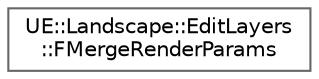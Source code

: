 digraph "Graphical Class Hierarchy"
{
 // INTERACTIVE_SVG=YES
 // LATEX_PDF_SIZE
  bgcolor="transparent";
  edge [fontname=Helvetica,fontsize=10,labelfontname=Helvetica,labelfontsize=10];
  node [fontname=Helvetica,fontsize=10,shape=box,height=0.2,width=0.4];
  rankdir="LR";
  Node0 [id="Node000000",label="UE::Landscape::EditLayers\l::FMergeRenderParams",height=0.2,width=0.4,color="grey40", fillcolor="white", style="filled",URL="$d9/dfb/structUE_1_1Landscape_1_1EditLayers_1_1FMergeRenderParams.html",tooltip="Params struct passed to the merge function."];
}
